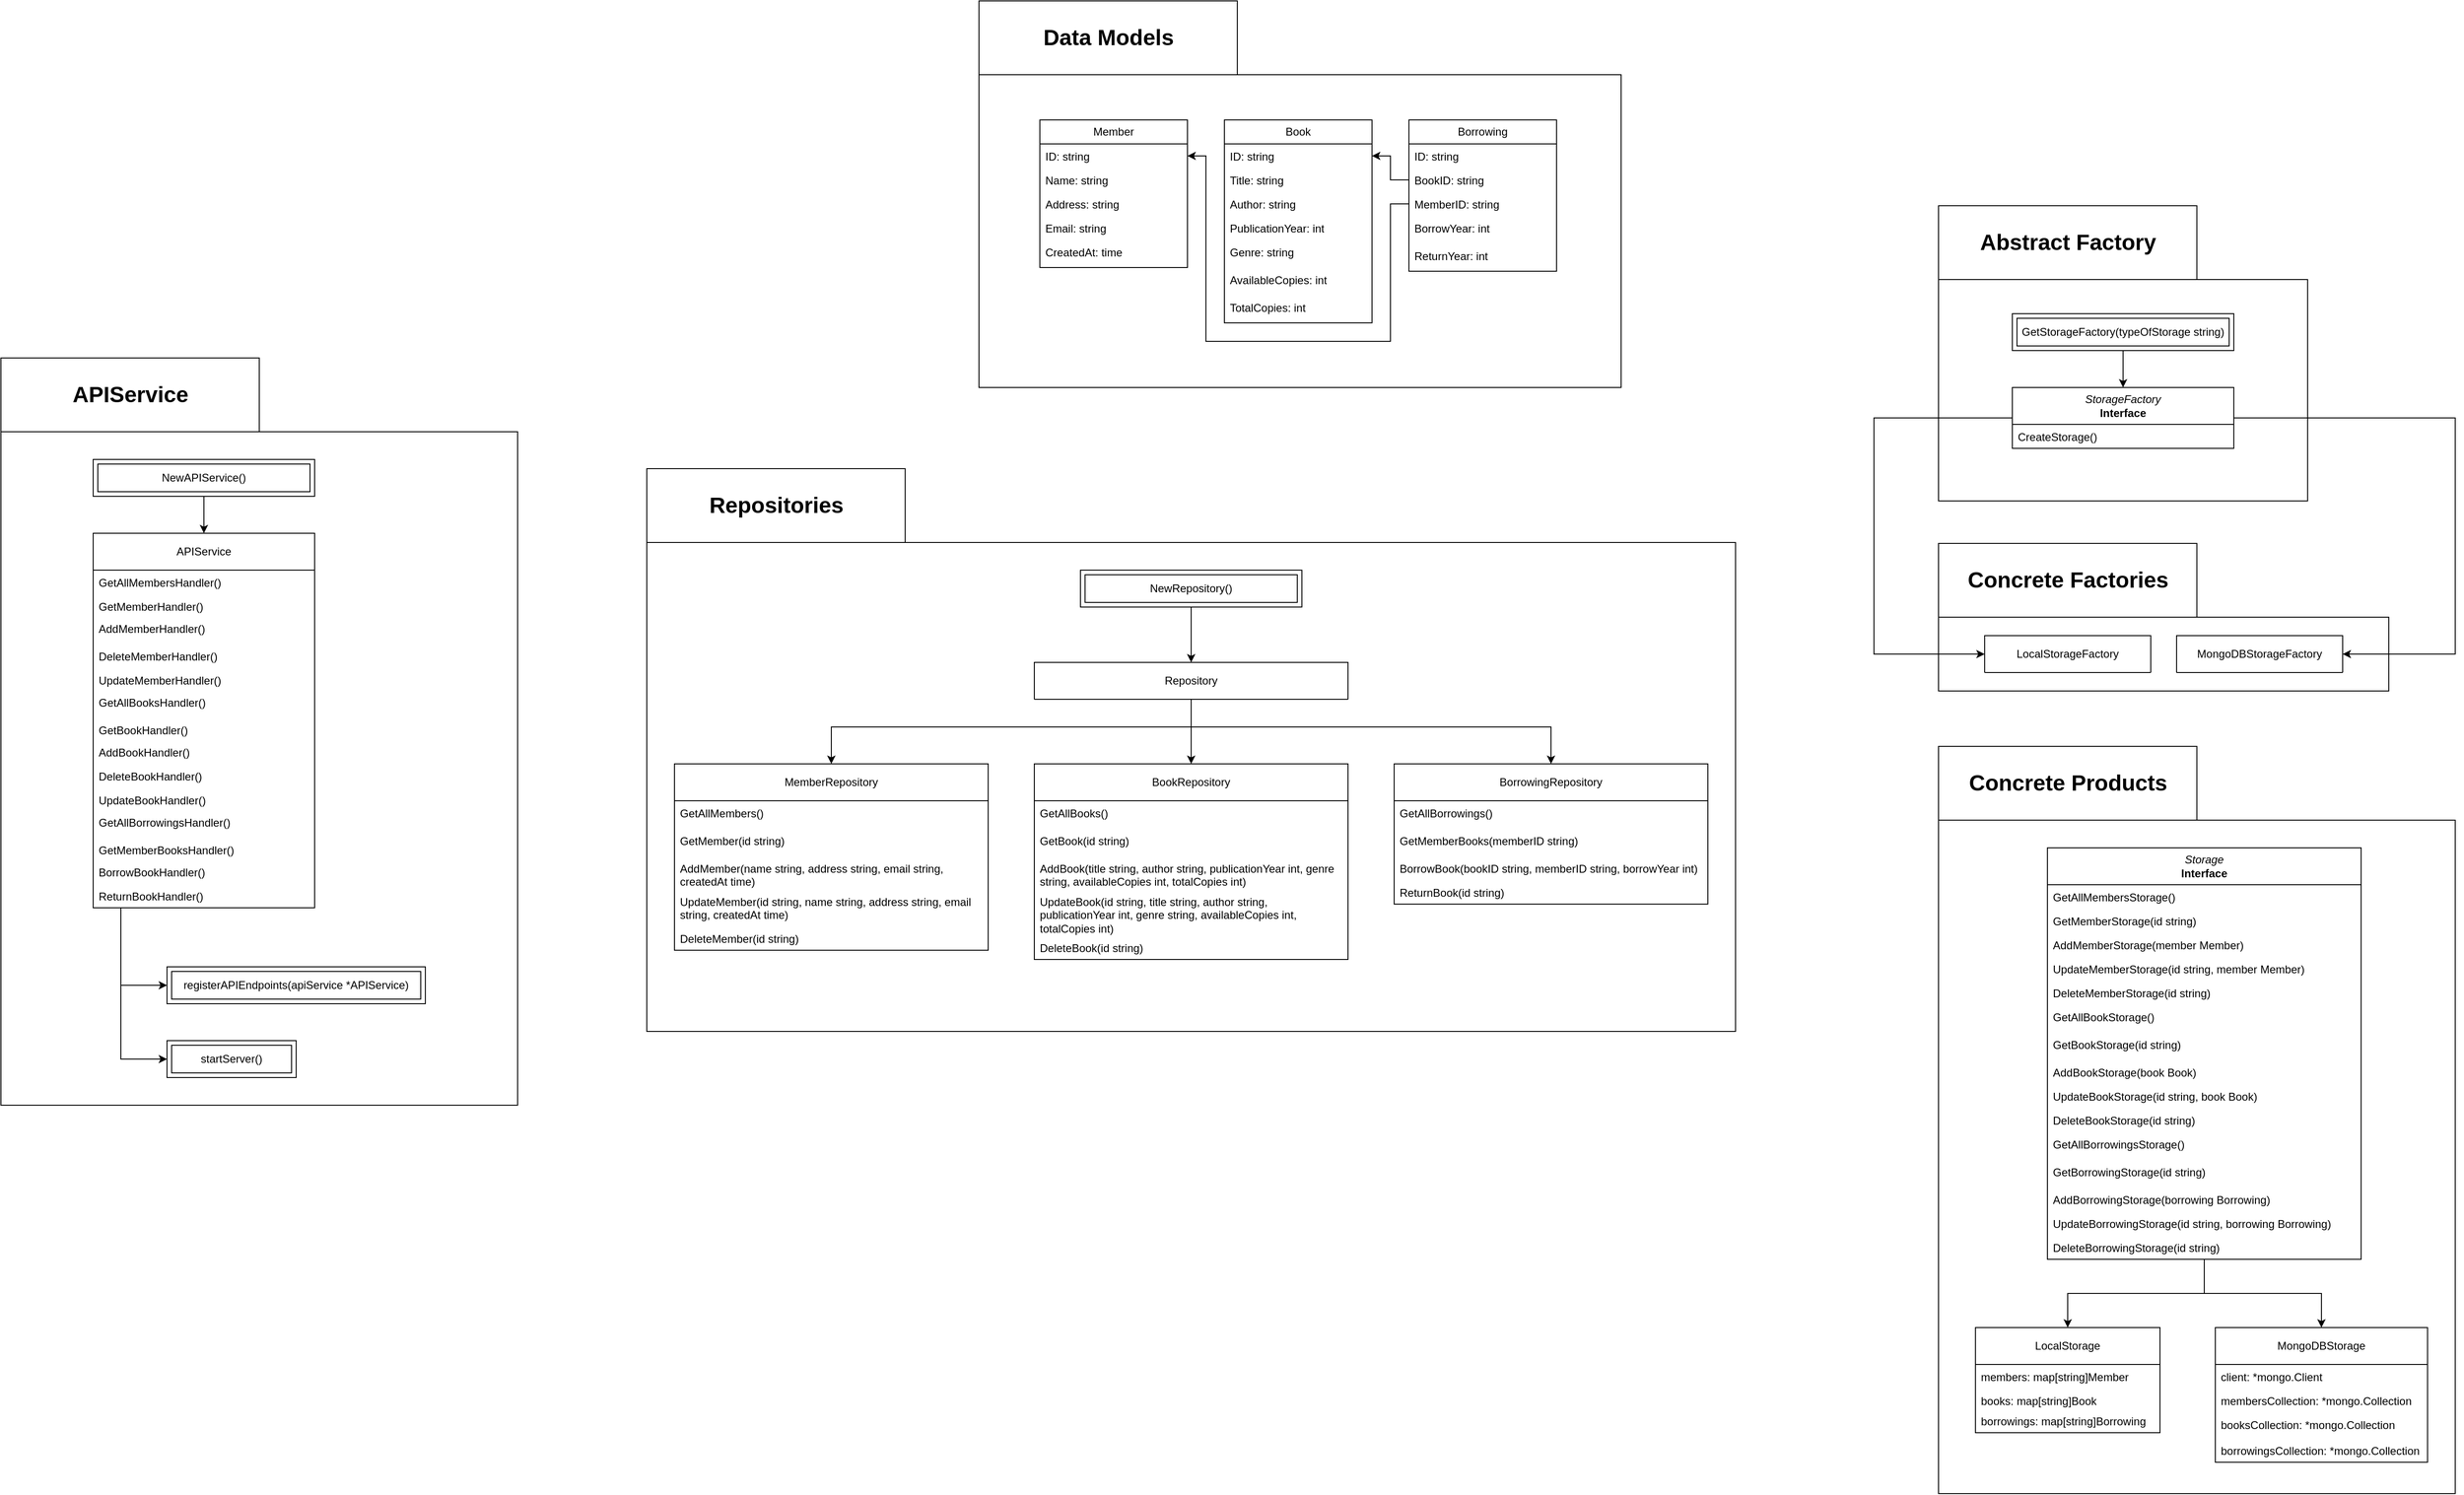 <mxfile version="23.1.6" type="device">
  <diagram name="Страница — 1" id="48YnWFeYZqwazZqg5_GT">
    <mxGraphModel dx="-310" dy="1436" grid="1" gridSize="10" guides="1" tooltips="1" connect="1" arrows="1" fold="1" page="1" pageScale="1" pageWidth="827" pageHeight="1169" math="0" shadow="0">
      <root>
        <mxCell id="0" />
        <mxCell id="1" parent="0" />
        <mxCell id="MS5KiUY7NN9f2SnLcspU-1" value="" style="shape=folder;fontStyle=1;spacingTop=10;tabWidth=280;tabHeight=80;tabPosition=left;html=1;whiteSpace=wrap;" vertex="1" parent="1">
          <mxGeometry x="4930" y="515" width="400" height="320" as="geometry" />
        </mxCell>
        <mxCell id="MS5KiUY7NN9f2SnLcspU-2" value="Abstract Factory" style="text;strokeColor=none;fillColor=none;html=1;fontSize=24;fontStyle=1;verticalAlign=middle;align=center;" vertex="1" parent="1">
          <mxGeometry x="5020" y="535" width="100" height="40" as="geometry" />
        </mxCell>
        <mxCell id="MS5KiUY7NN9f2SnLcspU-3" value="&lt;i style=&quot;border-color: var(--border-color);&quot;&gt;StorageFactory&lt;/i&gt;&lt;br style=&quot;border-color: var(--border-color);&quot;&gt;&lt;b style=&quot;border-color: var(--border-color);&quot;&gt;Interface&lt;/b&gt;" style="swimlane;fontStyle=0;childLayout=stackLayout;horizontal=1;startSize=40;fillColor=none;horizontalStack=0;resizeParent=1;resizeParentMax=0;resizeLast=0;collapsible=1;marginBottom=0;whiteSpace=wrap;html=1;" vertex="1" parent="1">
          <mxGeometry x="5010" y="712" width="240" height="66" as="geometry" />
        </mxCell>
        <mxCell id="MS5KiUY7NN9f2SnLcspU-4" value="CreateStorage()" style="text;strokeColor=none;fillColor=none;align=left;verticalAlign=top;spacingLeft=4;spacingRight=4;overflow=hidden;rotatable=0;points=[[0,0.5],[1,0.5]];portConstraint=eastwest;whiteSpace=wrap;html=1;" vertex="1" parent="MS5KiUY7NN9f2SnLcspU-3">
          <mxGeometry y="40" width="240" height="26" as="geometry" />
        </mxCell>
        <mxCell id="MS5KiUY7NN9f2SnLcspU-5" style="edgeStyle=orthogonalEdgeStyle;rounded=0;orthogonalLoop=1;jettySize=auto;html=1;" edge="1" parent="1" source="MS5KiUY7NN9f2SnLcspU-6" target="MS5KiUY7NN9f2SnLcspU-3">
          <mxGeometry relative="1" as="geometry" />
        </mxCell>
        <mxCell id="MS5KiUY7NN9f2SnLcspU-6" value="GetStorageFactory(typeOfStorage string)" style="shape=ext;margin=3;double=1;whiteSpace=wrap;html=1;align=center;" vertex="1" parent="1">
          <mxGeometry x="5010" y="632" width="240" height="40" as="geometry" />
        </mxCell>
        <mxCell id="MS5KiUY7NN9f2SnLcspU-7" style="edgeStyle=orthogonalEdgeStyle;rounded=0;orthogonalLoop=1;jettySize=auto;html=1;exitX=0;exitY=0;exitDx=488;exitDy=120;exitPerimeter=0;entryX=1;entryY=0.5;entryDx=0;entryDy=0;" edge="1" parent="1" source="MS5KiUY7NN9f2SnLcspU-9" target="MS5KiUY7NN9f2SnLcspU-12">
          <mxGeometry relative="1" as="geometry" />
        </mxCell>
        <mxCell id="MS5KiUY7NN9f2SnLcspU-8" style="edgeStyle=orthogonalEdgeStyle;rounded=0;orthogonalLoop=1;jettySize=auto;html=1;exitX=0;exitY=0;exitDx=488;exitDy=120;exitPerimeter=0;entryX=1;entryY=0.5;entryDx=0;entryDy=0;" edge="1" parent="1" source="MS5KiUY7NN9f2SnLcspU-9" target="MS5KiUY7NN9f2SnLcspU-12">
          <mxGeometry relative="1" as="geometry" />
        </mxCell>
        <mxCell id="MS5KiUY7NN9f2SnLcspU-9" value="" style="shape=folder;fontStyle=1;spacingTop=10;tabWidth=280;tabHeight=80;tabPosition=left;html=1;whiteSpace=wrap;" vertex="1" parent="1">
          <mxGeometry x="4930" y="881" width="488" height="160" as="geometry" />
        </mxCell>
        <mxCell id="MS5KiUY7NN9f2SnLcspU-10" value="Concrete Factories" style="text;strokeColor=none;fillColor=none;html=1;fontSize=24;fontStyle=1;verticalAlign=middle;align=center;" vertex="1" parent="1">
          <mxGeometry x="5020" y="901" width="100" height="40" as="geometry" />
        </mxCell>
        <mxCell id="MS5KiUY7NN9f2SnLcspU-11" value="LocalStorageFactory" style="swimlane;fontStyle=0;childLayout=stackLayout;horizontal=1;startSize=40;fillColor=none;horizontalStack=0;resizeParent=1;resizeParentMax=0;resizeLast=0;collapsible=1;marginBottom=0;whiteSpace=wrap;html=1;" vertex="1" parent="1">
          <mxGeometry x="4980" y="981" width="180" height="40" as="geometry" />
        </mxCell>
        <mxCell id="MS5KiUY7NN9f2SnLcspU-12" value="MongoDBStorageFactory" style="swimlane;fontStyle=0;childLayout=stackLayout;horizontal=1;startSize=40;fillColor=none;horizontalStack=0;resizeParent=1;resizeParentMax=0;resizeLast=0;collapsible=1;marginBottom=0;whiteSpace=wrap;html=1;" vertex="1" parent="1">
          <mxGeometry x="5188" y="981" width="180" height="40" as="geometry" />
        </mxCell>
        <mxCell id="MS5KiUY7NN9f2SnLcspU-13" value="" style="shape=folder;fontStyle=1;spacingTop=10;tabWidth=280;tabHeight=80;tabPosition=left;html=1;whiteSpace=wrap;" vertex="1" parent="1">
          <mxGeometry x="4930" y="1101" width="560" height="810" as="geometry" />
        </mxCell>
        <mxCell id="MS5KiUY7NN9f2SnLcspU-14" value="Concrete Products" style="text;strokeColor=none;fillColor=none;html=1;fontSize=24;fontStyle=1;verticalAlign=middle;align=center;" vertex="1" parent="1">
          <mxGeometry x="5020" y="1121" width="100" height="40" as="geometry" />
        </mxCell>
        <mxCell id="MS5KiUY7NN9f2SnLcspU-15" style="edgeStyle=orthogonalEdgeStyle;rounded=0;orthogonalLoop=1;jettySize=auto;html=1;entryX=0.5;entryY=0;entryDx=0;entryDy=0;" edge="1" parent="1" source="MS5KiUY7NN9f2SnLcspU-17" target="MS5KiUY7NN9f2SnLcspU-37">
          <mxGeometry relative="1" as="geometry" />
        </mxCell>
        <mxCell id="MS5KiUY7NN9f2SnLcspU-16" style="edgeStyle=orthogonalEdgeStyle;rounded=0;orthogonalLoop=1;jettySize=auto;html=1;entryX=0.5;entryY=0;entryDx=0;entryDy=0;" edge="1" parent="1" source="MS5KiUY7NN9f2SnLcspU-17" target="MS5KiUY7NN9f2SnLcspU-33">
          <mxGeometry relative="1" as="geometry" />
        </mxCell>
        <mxCell id="MS5KiUY7NN9f2SnLcspU-17" value="&lt;i style=&quot;border-color: var(--border-color);&quot;&gt;Storage&lt;/i&gt;&lt;br style=&quot;border-color: var(--border-color);&quot;&gt;&lt;b style=&quot;border-color: var(--border-color);&quot;&gt;Interface&lt;/b&gt;" style="swimlane;fontStyle=0;childLayout=stackLayout;horizontal=1;startSize=40;fillColor=none;horizontalStack=0;resizeParent=1;resizeParentMax=0;resizeLast=0;collapsible=1;marginBottom=0;whiteSpace=wrap;html=1;" vertex="1" parent="1">
          <mxGeometry x="5048" y="1211" width="340" height="446" as="geometry" />
        </mxCell>
        <mxCell id="MS5KiUY7NN9f2SnLcspU-18" value="GetAllMembersStorage()" style="text;strokeColor=none;fillColor=none;align=left;verticalAlign=top;spacingLeft=4;spacingRight=4;overflow=hidden;rotatable=0;points=[[0,0.5],[1,0.5]];portConstraint=eastwest;whiteSpace=wrap;html=1;" vertex="1" parent="MS5KiUY7NN9f2SnLcspU-17">
          <mxGeometry y="40" width="340" height="26" as="geometry" />
        </mxCell>
        <mxCell id="MS5KiUY7NN9f2SnLcspU-19" value="GetMemberStorage(id string)" style="text;strokeColor=none;fillColor=none;align=left;verticalAlign=top;spacingLeft=4;spacingRight=4;overflow=hidden;rotatable=0;points=[[0,0.5],[1,0.5]];portConstraint=eastwest;whiteSpace=wrap;html=1;" vertex="1" parent="MS5KiUY7NN9f2SnLcspU-17">
          <mxGeometry y="66" width="340" height="26" as="geometry" />
        </mxCell>
        <mxCell id="MS5KiUY7NN9f2SnLcspU-20" value="AddMemberStorage(member Member)" style="text;strokeColor=none;fillColor=none;align=left;verticalAlign=top;spacingLeft=4;spacingRight=4;overflow=hidden;rotatable=0;points=[[0,0.5],[1,0.5]];portConstraint=eastwest;whiteSpace=wrap;html=1;" vertex="1" parent="MS5KiUY7NN9f2SnLcspU-17">
          <mxGeometry y="92" width="340" height="26" as="geometry" />
        </mxCell>
        <mxCell id="MS5KiUY7NN9f2SnLcspU-21" value="UpdateMemberStorage(id string, member Member)" style="text;strokeColor=none;fillColor=none;align=left;verticalAlign=top;spacingLeft=4;spacingRight=4;overflow=hidden;rotatable=0;points=[[0,0.5],[1,0.5]];portConstraint=eastwest;whiteSpace=wrap;html=1;" vertex="1" parent="MS5KiUY7NN9f2SnLcspU-17">
          <mxGeometry y="118" width="340" height="26" as="geometry" />
        </mxCell>
        <mxCell id="MS5KiUY7NN9f2SnLcspU-22" value="DeleteMemberStorage(id string)" style="text;strokeColor=none;fillColor=none;align=left;verticalAlign=top;spacingLeft=4;spacingRight=4;overflow=hidden;rotatable=0;points=[[0,0.5],[1,0.5]];portConstraint=eastwest;whiteSpace=wrap;html=1;" vertex="1" parent="MS5KiUY7NN9f2SnLcspU-17">
          <mxGeometry y="144" width="340" height="26" as="geometry" />
        </mxCell>
        <mxCell id="MS5KiUY7NN9f2SnLcspU-23" value="GetAllBookStorage()" style="text;strokeColor=none;fillColor=none;align=left;verticalAlign=top;spacingLeft=4;spacingRight=4;overflow=hidden;rotatable=0;points=[[0,0.5],[1,0.5]];portConstraint=eastwest;whiteSpace=wrap;html=1;" vertex="1" parent="MS5KiUY7NN9f2SnLcspU-17">
          <mxGeometry y="170" width="340" height="30" as="geometry" />
        </mxCell>
        <mxCell id="MS5KiUY7NN9f2SnLcspU-24" value="GetBookStorage(id string)" style="text;strokeColor=none;fillColor=none;align=left;verticalAlign=top;spacingLeft=4;spacingRight=4;overflow=hidden;rotatable=0;points=[[0,0.5],[1,0.5]];portConstraint=eastwest;whiteSpace=wrap;html=1;" vertex="1" parent="MS5KiUY7NN9f2SnLcspU-17">
          <mxGeometry y="200" width="340" height="30" as="geometry" />
        </mxCell>
        <mxCell id="MS5KiUY7NN9f2SnLcspU-25" value="AddBookStorage(book Book)" style="text;strokeColor=none;fillColor=none;align=left;verticalAlign=top;spacingLeft=4;spacingRight=4;overflow=hidden;rotatable=0;points=[[0,0.5],[1,0.5]];portConstraint=eastwest;whiteSpace=wrap;html=1;" vertex="1" parent="MS5KiUY7NN9f2SnLcspU-17">
          <mxGeometry y="230" width="340" height="26" as="geometry" />
        </mxCell>
        <mxCell id="MS5KiUY7NN9f2SnLcspU-26" value="UpdateBookStorage(id string, book Book)" style="text;strokeColor=none;fillColor=none;align=left;verticalAlign=top;spacingLeft=4;spacingRight=4;overflow=hidden;rotatable=0;points=[[0,0.5],[1,0.5]];portConstraint=eastwest;whiteSpace=wrap;html=1;" vertex="1" parent="MS5KiUY7NN9f2SnLcspU-17">
          <mxGeometry y="256" width="340" height="26" as="geometry" />
        </mxCell>
        <mxCell id="MS5KiUY7NN9f2SnLcspU-27" value="DeleteBookStorage(id string)" style="text;strokeColor=none;fillColor=none;align=left;verticalAlign=top;spacingLeft=4;spacingRight=4;overflow=hidden;rotatable=0;points=[[0,0.5],[1,0.5]];portConstraint=eastwest;whiteSpace=wrap;html=1;" vertex="1" parent="MS5KiUY7NN9f2SnLcspU-17">
          <mxGeometry y="282" width="340" height="26" as="geometry" />
        </mxCell>
        <mxCell id="MS5KiUY7NN9f2SnLcspU-28" value="GetAllBorrowingsStorage()" style="text;strokeColor=none;fillColor=none;align=left;verticalAlign=top;spacingLeft=4;spacingRight=4;overflow=hidden;rotatable=0;points=[[0,0.5],[1,0.5]];portConstraint=eastwest;whiteSpace=wrap;html=1;" vertex="1" parent="MS5KiUY7NN9f2SnLcspU-17">
          <mxGeometry y="308" width="340" height="30" as="geometry" />
        </mxCell>
        <mxCell id="MS5KiUY7NN9f2SnLcspU-29" value="GetBorrowingStorage(id string)" style="text;strokeColor=none;fillColor=none;align=left;verticalAlign=top;spacingLeft=4;spacingRight=4;overflow=hidden;rotatable=0;points=[[0,0.5],[1,0.5]];portConstraint=eastwest;whiteSpace=wrap;html=1;" vertex="1" parent="MS5KiUY7NN9f2SnLcspU-17">
          <mxGeometry y="338" width="340" height="30" as="geometry" />
        </mxCell>
        <mxCell id="MS5KiUY7NN9f2SnLcspU-30" value="AddBorrowingStorage(borrowing Borrowing)" style="text;strokeColor=none;fillColor=none;align=left;verticalAlign=top;spacingLeft=4;spacingRight=4;overflow=hidden;rotatable=0;points=[[0,0.5],[1,0.5]];portConstraint=eastwest;whiteSpace=wrap;html=1;" vertex="1" parent="MS5KiUY7NN9f2SnLcspU-17">
          <mxGeometry y="368" width="340" height="26" as="geometry" />
        </mxCell>
        <mxCell id="MS5KiUY7NN9f2SnLcspU-31" value="UpdateBorrowingStorage(id string, borrowing Borrowing)" style="text;strokeColor=none;fillColor=none;align=left;verticalAlign=top;spacingLeft=4;spacingRight=4;overflow=hidden;rotatable=0;points=[[0,0.5],[1,0.5]];portConstraint=eastwest;whiteSpace=wrap;html=1;" vertex="1" parent="MS5KiUY7NN9f2SnLcspU-17">
          <mxGeometry y="394" width="340" height="26" as="geometry" />
        </mxCell>
        <mxCell id="MS5KiUY7NN9f2SnLcspU-32" value="DeleteBorrowingStorage(id string)" style="text;strokeColor=none;fillColor=none;align=left;verticalAlign=top;spacingLeft=4;spacingRight=4;overflow=hidden;rotatable=0;points=[[0,0.5],[1,0.5]];portConstraint=eastwest;whiteSpace=wrap;html=1;" vertex="1" parent="MS5KiUY7NN9f2SnLcspU-17">
          <mxGeometry y="420" width="340" height="26" as="geometry" />
        </mxCell>
        <mxCell id="MS5KiUY7NN9f2SnLcspU-33" value="LocalStorage" style="swimlane;fontStyle=0;childLayout=stackLayout;horizontal=1;startSize=40;fillColor=none;horizontalStack=0;resizeParent=1;resizeParentMax=0;resizeLast=0;collapsible=1;marginBottom=0;whiteSpace=wrap;html=1;" vertex="1" parent="1">
          <mxGeometry x="4970" y="1731" width="200" height="114" as="geometry" />
        </mxCell>
        <mxCell id="MS5KiUY7NN9f2SnLcspU-34" value="members: map[string]Member" style="text;strokeColor=none;fillColor=none;align=left;verticalAlign=top;spacingLeft=4;spacingRight=4;overflow=hidden;rotatable=0;points=[[0,0.5],[1,0.5]];portConstraint=eastwest;whiteSpace=wrap;html=1;" vertex="1" parent="MS5KiUY7NN9f2SnLcspU-33">
          <mxGeometry y="40" width="200" height="26" as="geometry" />
        </mxCell>
        <mxCell id="MS5KiUY7NN9f2SnLcspU-35" value="books: map[string]Book" style="text;strokeColor=none;fillColor=none;align=left;verticalAlign=top;spacingLeft=4;spacingRight=4;overflow=hidden;rotatable=0;points=[[0,0.5],[1,0.5]];portConstraint=eastwest;whiteSpace=wrap;html=1;" vertex="1" parent="MS5KiUY7NN9f2SnLcspU-33">
          <mxGeometry y="66" width="200" height="22" as="geometry" />
        </mxCell>
        <mxCell id="MS5KiUY7NN9f2SnLcspU-36" value="borrowings: map[string]Borrowing" style="text;strokeColor=none;fillColor=none;align=left;verticalAlign=top;spacingLeft=4;spacingRight=4;overflow=hidden;rotatable=0;points=[[0,0.5],[1,0.5]];portConstraint=eastwest;whiteSpace=wrap;html=1;" vertex="1" parent="MS5KiUY7NN9f2SnLcspU-33">
          <mxGeometry y="88" width="200" height="26" as="geometry" />
        </mxCell>
        <mxCell id="MS5KiUY7NN9f2SnLcspU-37" value="MongoDBStorage" style="swimlane;fontStyle=0;childLayout=stackLayout;horizontal=1;startSize=40;fillColor=none;horizontalStack=0;resizeParent=1;resizeParentMax=0;resizeLast=0;collapsible=1;marginBottom=0;whiteSpace=wrap;html=1;" vertex="1" parent="1">
          <mxGeometry x="5230" y="1731" width="230" height="146" as="geometry" />
        </mxCell>
        <mxCell id="MS5KiUY7NN9f2SnLcspU-38" value="client: *mongo.Client" style="text;strokeColor=none;fillColor=none;align=left;verticalAlign=top;spacingLeft=4;spacingRight=4;overflow=hidden;rotatable=0;points=[[0,0.5],[1,0.5]];portConstraint=eastwest;whiteSpace=wrap;html=1;" vertex="1" parent="MS5KiUY7NN9f2SnLcspU-37">
          <mxGeometry y="40" width="230" height="26" as="geometry" />
        </mxCell>
        <mxCell id="MS5KiUY7NN9f2SnLcspU-39" value="membersCollection: *mongo.Collection" style="text;strokeColor=none;fillColor=none;align=left;verticalAlign=top;spacingLeft=4;spacingRight=4;overflow=hidden;rotatable=0;points=[[0,0.5],[1,0.5]];portConstraint=eastwest;whiteSpace=wrap;html=1;" vertex="1" parent="MS5KiUY7NN9f2SnLcspU-37">
          <mxGeometry y="66" width="230" height="26" as="geometry" />
        </mxCell>
        <mxCell id="MS5KiUY7NN9f2SnLcspU-40" value="booksCollection: *mongo.Collection" style="text;strokeColor=none;fillColor=none;align=left;verticalAlign=top;spacingLeft=4;spacingRight=4;overflow=hidden;rotatable=0;points=[[0,0.5],[1,0.5]];portConstraint=eastwest;whiteSpace=wrap;html=1;" vertex="1" parent="MS5KiUY7NN9f2SnLcspU-37">
          <mxGeometry y="92" width="230" height="28" as="geometry" />
        </mxCell>
        <mxCell id="MS5KiUY7NN9f2SnLcspU-41" value="borrowingsCollection: *mongo.Collection" style="text;strokeColor=none;fillColor=none;align=left;verticalAlign=top;spacingLeft=4;spacingRight=4;overflow=hidden;rotatable=0;points=[[0,0.5],[1,0.5]];portConstraint=eastwest;whiteSpace=wrap;html=1;" vertex="1" parent="MS5KiUY7NN9f2SnLcspU-37">
          <mxGeometry y="120" width="230" height="26" as="geometry" />
        </mxCell>
        <mxCell id="MS5KiUY7NN9f2SnLcspU-42" style="edgeStyle=orthogonalEdgeStyle;rounded=0;orthogonalLoop=1;jettySize=auto;html=1;exitX=1;exitY=0.5;exitDx=0;exitDy=0;entryX=1;entryY=0.5;entryDx=0;entryDy=0;" edge="1" parent="1" source="MS5KiUY7NN9f2SnLcspU-3" target="MS5KiUY7NN9f2SnLcspU-12">
          <mxGeometry relative="1" as="geometry">
            <Array as="points">
              <mxPoint x="5490" y="745" />
              <mxPoint x="5490" y="1001" />
            </Array>
          </mxGeometry>
        </mxCell>
        <mxCell id="MS5KiUY7NN9f2SnLcspU-43" style="edgeStyle=orthogonalEdgeStyle;rounded=0;orthogonalLoop=1;jettySize=auto;html=1;entryX=0;entryY=0.5;entryDx=0;entryDy=0;" edge="1" parent="1" source="MS5KiUY7NN9f2SnLcspU-3" target="MS5KiUY7NN9f2SnLcspU-11">
          <mxGeometry relative="1" as="geometry">
            <Array as="points">
              <mxPoint x="4860" y="745" />
              <mxPoint x="4860" y="1001" />
            </Array>
          </mxGeometry>
        </mxCell>
        <mxCell id="MS5KiUY7NN9f2SnLcspU-44" value="" style="shape=folder;fontStyle=1;spacingTop=10;tabWidth=280;tabHeight=80;tabPosition=left;html=1;whiteSpace=wrap;" vertex="1" parent="1">
          <mxGeometry x="3530" y="800" width="1180" height="610" as="geometry" />
        </mxCell>
        <mxCell id="MS5KiUY7NN9f2SnLcspU-45" value="Repositories" style="text;strokeColor=none;fillColor=none;html=1;fontSize=24;fontStyle=1;verticalAlign=middle;align=center;" vertex="1" parent="1">
          <mxGeometry x="3620" y="820" width="100" height="40" as="geometry" />
        </mxCell>
        <mxCell id="MS5KiUY7NN9f2SnLcspU-46" style="edgeStyle=orthogonalEdgeStyle;rounded=0;orthogonalLoop=1;jettySize=auto;html=1;" edge="1" parent="1" source="MS5KiUY7NN9f2SnLcspU-49" target="MS5KiUY7NN9f2SnLcspU-52">
          <mxGeometry relative="1" as="geometry">
            <Array as="points">
              <mxPoint x="4120" y="1080" />
              <mxPoint x="3730" y="1080" />
            </Array>
          </mxGeometry>
        </mxCell>
        <mxCell id="MS5KiUY7NN9f2SnLcspU-47" style="edgeStyle=orthogonalEdgeStyle;rounded=0;orthogonalLoop=1;jettySize=auto;html=1;" edge="1" parent="1" source="MS5KiUY7NN9f2SnLcspU-49" target="MS5KiUY7NN9f2SnLcspU-60">
          <mxGeometry relative="1" as="geometry" />
        </mxCell>
        <mxCell id="MS5KiUY7NN9f2SnLcspU-48" style="edgeStyle=orthogonalEdgeStyle;rounded=0;orthogonalLoop=1;jettySize=auto;html=1;entryX=0.5;entryY=0;entryDx=0;entryDy=0;" edge="1" parent="1" source="MS5KiUY7NN9f2SnLcspU-49" target="MS5KiUY7NN9f2SnLcspU-68">
          <mxGeometry relative="1" as="geometry">
            <Array as="points">
              <mxPoint x="4120" y="1080" />
              <mxPoint x="4510" y="1080" />
            </Array>
          </mxGeometry>
        </mxCell>
        <mxCell id="MS5KiUY7NN9f2SnLcspU-49" value="Repository" style="swimlane;fontStyle=0;childLayout=stackLayout;horizontal=1;startSize=40;fillColor=none;horizontalStack=0;resizeParent=1;resizeParentMax=0;resizeLast=0;collapsible=1;marginBottom=0;whiteSpace=wrap;html=1;" vertex="1" parent="1">
          <mxGeometry x="3950" y="1010" width="340" height="40" as="geometry" />
        </mxCell>
        <mxCell id="MS5KiUY7NN9f2SnLcspU-50" style="edgeStyle=orthogonalEdgeStyle;rounded=0;orthogonalLoop=1;jettySize=auto;html=1;entryX=0.5;entryY=0;entryDx=0;entryDy=0;" edge="1" parent="1" source="MS5KiUY7NN9f2SnLcspU-51" target="MS5KiUY7NN9f2SnLcspU-49">
          <mxGeometry relative="1" as="geometry" />
        </mxCell>
        <mxCell id="MS5KiUY7NN9f2SnLcspU-51" value="NewRepository()" style="shape=ext;margin=3;double=1;whiteSpace=wrap;html=1;align=center;" vertex="1" parent="1">
          <mxGeometry x="4000" y="910" width="240" height="40" as="geometry" />
        </mxCell>
        <mxCell id="MS5KiUY7NN9f2SnLcspU-52" value="MemberRepository" style="swimlane;fontStyle=0;childLayout=stackLayout;horizontal=1;startSize=40;fillColor=none;horizontalStack=0;resizeParent=1;resizeParentMax=0;resizeLast=0;collapsible=1;marginBottom=0;whiteSpace=wrap;html=1;" vertex="1" parent="1">
          <mxGeometry x="3560" y="1120" width="340" height="202" as="geometry" />
        </mxCell>
        <mxCell id="MS5KiUY7NN9f2SnLcspU-55" value="GetAllMembers()" style="text;strokeColor=none;fillColor=none;align=left;verticalAlign=top;spacingLeft=4;spacingRight=4;overflow=hidden;rotatable=0;points=[[0,0.5],[1,0.5]];portConstraint=eastwest;whiteSpace=wrap;html=1;" vertex="1" parent="MS5KiUY7NN9f2SnLcspU-52">
          <mxGeometry y="40" width="340" height="30" as="geometry" />
        </mxCell>
        <mxCell id="MS5KiUY7NN9f2SnLcspU-56" value="GetMember(id string)" style="text;strokeColor=none;fillColor=none;align=left;verticalAlign=top;spacingLeft=4;spacingRight=4;overflow=hidden;rotatable=0;points=[[0,0.5],[1,0.5]];portConstraint=eastwest;whiteSpace=wrap;html=1;" vertex="1" parent="MS5KiUY7NN9f2SnLcspU-52">
          <mxGeometry y="70" width="340" height="30" as="geometry" />
        </mxCell>
        <mxCell id="MS5KiUY7NN9f2SnLcspU-57" value="AddMember(name string, address string, email string, createdAt time)" style="text;strokeColor=none;fillColor=none;align=left;verticalAlign=top;spacingLeft=4;spacingRight=4;overflow=hidden;rotatable=0;points=[[0,0.5],[1,0.5]];portConstraint=eastwest;whiteSpace=wrap;html=1;" vertex="1" parent="MS5KiUY7NN9f2SnLcspU-52">
          <mxGeometry y="100" width="340" height="36" as="geometry" />
        </mxCell>
        <mxCell id="MS5KiUY7NN9f2SnLcspU-58" value="UpdateMember(id string, name string, address string, email string, createdAt time)" style="text;strokeColor=none;fillColor=none;align=left;verticalAlign=top;spacingLeft=4;spacingRight=4;overflow=hidden;rotatable=0;points=[[0,0.5],[1,0.5]];portConstraint=eastwest;whiteSpace=wrap;html=1;" vertex="1" parent="MS5KiUY7NN9f2SnLcspU-52">
          <mxGeometry y="136" width="340" height="40" as="geometry" />
        </mxCell>
        <mxCell id="MS5KiUY7NN9f2SnLcspU-59" value="DeleteMember(id string)" style="text;strokeColor=none;fillColor=none;align=left;verticalAlign=top;spacingLeft=4;spacingRight=4;overflow=hidden;rotatable=0;points=[[0,0.5],[1,0.5]];portConstraint=eastwest;whiteSpace=wrap;html=1;" vertex="1" parent="MS5KiUY7NN9f2SnLcspU-52">
          <mxGeometry y="176" width="340" height="26" as="geometry" />
        </mxCell>
        <mxCell id="MS5KiUY7NN9f2SnLcspU-60" value="BookRepository" style="swimlane;fontStyle=0;childLayout=stackLayout;horizontal=1;startSize=40;fillColor=none;horizontalStack=0;resizeParent=1;resizeParentMax=0;resizeLast=0;collapsible=1;marginBottom=0;whiteSpace=wrap;html=1;" vertex="1" parent="1">
          <mxGeometry x="3950" y="1120" width="340" height="212" as="geometry" />
        </mxCell>
        <mxCell id="MS5KiUY7NN9f2SnLcspU-63" value="GetAllBooks()" style="text;strokeColor=none;fillColor=none;align=left;verticalAlign=top;spacingLeft=4;spacingRight=4;overflow=hidden;rotatable=0;points=[[0,0.5],[1,0.5]];portConstraint=eastwest;whiteSpace=wrap;html=1;" vertex="1" parent="MS5KiUY7NN9f2SnLcspU-60">
          <mxGeometry y="40" width="340" height="30" as="geometry" />
        </mxCell>
        <mxCell id="MS5KiUY7NN9f2SnLcspU-64" value="GetBook(id string)" style="text;strokeColor=none;fillColor=none;align=left;verticalAlign=top;spacingLeft=4;spacingRight=4;overflow=hidden;rotatable=0;points=[[0,0.5],[1,0.5]];portConstraint=eastwest;whiteSpace=wrap;html=1;" vertex="1" parent="MS5KiUY7NN9f2SnLcspU-60">
          <mxGeometry y="70" width="340" height="30" as="geometry" />
        </mxCell>
        <mxCell id="MS5KiUY7NN9f2SnLcspU-65" value="AddBook(title string, author string, publicationYear int, genre string, availableCopies int, totalCopies int)" style="text;strokeColor=none;fillColor=none;align=left;verticalAlign=top;spacingLeft=4;spacingRight=4;overflow=hidden;rotatable=0;points=[[0,0.5],[1,0.5]];portConstraint=eastwest;whiteSpace=wrap;html=1;" vertex="1" parent="MS5KiUY7NN9f2SnLcspU-60">
          <mxGeometry y="100" width="340" height="36" as="geometry" />
        </mxCell>
        <mxCell id="MS5KiUY7NN9f2SnLcspU-66" value="UpdateBook(id string, title string, author string, publicationYear int, genre string, availableCopies int, totalCopies int)" style="text;strokeColor=none;fillColor=none;align=left;verticalAlign=top;spacingLeft=4;spacingRight=4;overflow=hidden;rotatable=0;points=[[0,0.5],[1,0.5]];portConstraint=eastwest;whiteSpace=wrap;html=1;" vertex="1" parent="MS5KiUY7NN9f2SnLcspU-60">
          <mxGeometry y="136" width="340" height="50" as="geometry" />
        </mxCell>
        <mxCell id="MS5KiUY7NN9f2SnLcspU-67" value="DeleteBook(id string)" style="text;strokeColor=none;fillColor=none;align=left;verticalAlign=top;spacingLeft=4;spacingRight=4;overflow=hidden;rotatable=0;points=[[0,0.5],[1,0.5]];portConstraint=eastwest;whiteSpace=wrap;html=1;" vertex="1" parent="MS5KiUY7NN9f2SnLcspU-60">
          <mxGeometry y="186" width="340" height="26" as="geometry" />
        </mxCell>
        <mxCell id="MS5KiUY7NN9f2SnLcspU-68" value="BorrowingRepository" style="swimlane;fontStyle=0;childLayout=stackLayout;horizontal=1;startSize=40;fillColor=none;horizontalStack=0;resizeParent=1;resizeParentMax=0;resizeLast=0;collapsible=1;marginBottom=0;whiteSpace=wrap;html=1;" vertex="1" parent="1">
          <mxGeometry x="4340" y="1120" width="340" height="152" as="geometry" />
        </mxCell>
        <mxCell id="MS5KiUY7NN9f2SnLcspU-71" value="GetAllBorrowings()" style="text;strokeColor=none;fillColor=none;align=left;verticalAlign=top;spacingLeft=4;spacingRight=4;overflow=hidden;rotatable=0;points=[[0,0.5],[1,0.5]];portConstraint=eastwest;whiteSpace=wrap;html=1;" vertex="1" parent="MS5KiUY7NN9f2SnLcspU-68">
          <mxGeometry y="40" width="340" height="30" as="geometry" />
        </mxCell>
        <mxCell id="MS5KiUY7NN9f2SnLcspU-72" value="GetMemberBooks(memberID string)" style="text;strokeColor=none;fillColor=none;align=left;verticalAlign=top;spacingLeft=4;spacingRight=4;overflow=hidden;rotatable=0;points=[[0,0.5],[1,0.5]];portConstraint=eastwest;whiteSpace=wrap;html=1;" vertex="1" parent="MS5KiUY7NN9f2SnLcspU-68">
          <mxGeometry y="70" width="340" height="30" as="geometry" />
        </mxCell>
        <mxCell id="MS5KiUY7NN9f2SnLcspU-73" value="BorrowBook(bookID string, memberID string, borrowYear int)" style="text;strokeColor=none;fillColor=none;align=left;verticalAlign=top;spacingLeft=4;spacingRight=4;overflow=hidden;rotatable=0;points=[[0,0.5],[1,0.5]];portConstraint=eastwest;whiteSpace=wrap;html=1;" vertex="1" parent="MS5KiUY7NN9f2SnLcspU-68">
          <mxGeometry y="100" width="340" height="26" as="geometry" />
        </mxCell>
        <mxCell id="MS5KiUY7NN9f2SnLcspU-74" value="ReturnBook(id string)" style="text;strokeColor=none;fillColor=none;align=left;verticalAlign=top;spacingLeft=4;spacingRight=4;overflow=hidden;rotatable=0;points=[[0,0.5],[1,0.5]];portConstraint=eastwest;whiteSpace=wrap;html=1;" vertex="1" parent="MS5KiUY7NN9f2SnLcspU-68">
          <mxGeometry y="126" width="340" height="26" as="geometry" />
        </mxCell>
        <mxCell id="MS5KiUY7NN9f2SnLcspU-75" value="" style="shape=folder;fontStyle=1;spacingTop=10;tabWidth=280;tabHeight=80;tabPosition=left;html=1;whiteSpace=wrap;" vertex="1" parent="1">
          <mxGeometry x="2830" y="680" width="560" height="810" as="geometry" />
        </mxCell>
        <mxCell id="MS5KiUY7NN9f2SnLcspU-76" value="APIService" style="text;strokeColor=none;fillColor=none;html=1;fontSize=24;fontStyle=1;verticalAlign=middle;align=center;" vertex="1" parent="1">
          <mxGeometry x="2920" y="700" width="100" height="40" as="geometry" />
        </mxCell>
        <mxCell id="MS5KiUY7NN9f2SnLcspU-77" style="edgeStyle=orthogonalEdgeStyle;rounded=0;orthogonalLoop=1;jettySize=auto;html=1;entryX=0;entryY=0.5;entryDx=0;entryDy=0;" edge="1" parent="1" source="MS5KiUY7NN9f2SnLcspU-79" target="MS5KiUY7NN9f2SnLcspU-98">
          <mxGeometry relative="1" as="geometry">
            <Array as="points">
              <mxPoint x="2960" y="1360" />
            </Array>
          </mxGeometry>
        </mxCell>
        <mxCell id="MS5KiUY7NN9f2SnLcspU-78" style="edgeStyle=orthogonalEdgeStyle;rounded=0;orthogonalLoop=1;jettySize=auto;html=1;entryX=0;entryY=0.5;entryDx=0;entryDy=0;" edge="1" parent="1" source="MS5KiUY7NN9f2SnLcspU-79" target="MS5KiUY7NN9f2SnLcspU-99">
          <mxGeometry relative="1" as="geometry">
            <Array as="points">
              <mxPoint x="2960" y="1440" />
            </Array>
          </mxGeometry>
        </mxCell>
        <mxCell id="MS5KiUY7NN9f2SnLcspU-79" value="APIService" style="swimlane;fontStyle=0;childLayout=stackLayout;horizontal=1;startSize=40;fillColor=none;horizontalStack=0;resizeParent=1;resizeParentMax=0;resizeLast=0;collapsible=1;marginBottom=0;whiteSpace=wrap;html=1;" vertex="1" parent="1">
          <mxGeometry x="2930" y="870" width="240" height="406" as="geometry" />
        </mxCell>
        <mxCell id="MS5KiUY7NN9f2SnLcspU-82" value="GetAllMembersHandler()" style="text;strokeColor=none;fillColor=none;align=left;verticalAlign=top;spacingLeft=4;spacingRight=4;overflow=hidden;rotatable=0;points=[[0,0.5],[1,0.5]];portConstraint=eastwest;whiteSpace=wrap;html=1;" vertex="1" parent="MS5KiUY7NN9f2SnLcspU-79">
          <mxGeometry y="40" width="240" height="26" as="geometry" />
        </mxCell>
        <mxCell id="MS5KiUY7NN9f2SnLcspU-83" value="GetMemberHandler()" style="text;strokeColor=none;fillColor=none;align=left;verticalAlign=top;spacingLeft=4;spacingRight=4;overflow=hidden;rotatable=0;points=[[0,0.5],[1,0.5]];portConstraint=eastwest;whiteSpace=wrap;html=1;" vertex="1" parent="MS5KiUY7NN9f2SnLcspU-79">
          <mxGeometry y="66" width="240" height="24" as="geometry" />
        </mxCell>
        <mxCell id="MS5KiUY7NN9f2SnLcspU-84" value="AddMemberHandler()" style="text;strokeColor=none;fillColor=none;align=left;verticalAlign=top;spacingLeft=4;spacingRight=4;overflow=hidden;rotatable=0;points=[[0,0.5],[1,0.5]];portConstraint=eastwest;whiteSpace=wrap;html=1;" vertex="1" parent="MS5KiUY7NN9f2SnLcspU-79">
          <mxGeometry y="90" width="240" height="30" as="geometry" />
        </mxCell>
        <mxCell id="MS5KiUY7NN9f2SnLcspU-85" value="DeleteMemberHandler()" style="text;strokeColor=none;fillColor=none;align=left;verticalAlign=top;spacingLeft=4;spacingRight=4;overflow=hidden;rotatable=0;points=[[0,0.5],[1,0.5]];portConstraint=eastwest;whiteSpace=wrap;html=1;" vertex="1" parent="MS5KiUY7NN9f2SnLcspU-79">
          <mxGeometry y="120" width="240" height="26" as="geometry" />
        </mxCell>
        <mxCell id="MS5KiUY7NN9f2SnLcspU-86" value="UpdateMemberHandler()" style="text;strokeColor=none;fillColor=none;align=left;verticalAlign=top;spacingLeft=4;spacingRight=4;overflow=hidden;rotatable=0;points=[[0,0.5],[1,0.5]];portConstraint=eastwest;whiteSpace=wrap;html=1;" vertex="1" parent="MS5KiUY7NN9f2SnLcspU-79">
          <mxGeometry y="146" width="240" height="24" as="geometry" />
        </mxCell>
        <mxCell id="MS5KiUY7NN9f2SnLcspU-87" value="GetAllBooksHandler()" style="text;strokeColor=none;fillColor=none;align=left;verticalAlign=top;spacingLeft=4;spacingRight=4;overflow=hidden;rotatable=0;points=[[0,0.5],[1,0.5]];portConstraint=eastwest;whiteSpace=wrap;html=1;" vertex="1" parent="MS5KiUY7NN9f2SnLcspU-79">
          <mxGeometry y="170" width="240" height="30" as="geometry" />
        </mxCell>
        <mxCell id="MS5KiUY7NN9f2SnLcspU-88" value="GetBookHandler()" style="text;strokeColor=none;fillColor=none;align=left;verticalAlign=top;spacingLeft=4;spacingRight=4;overflow=hidden;rotatable=0;points=[[0,0.5],[1,0.5]];portConstraint=eastwest;whiteSpace=wrap;html=1;" vertex="1" parent="MS5KiUY7NN9f2SnLcspU-79">
          <mxGeometry y="200" width="240" height="24" as="geometry" />
        </mxCell>
        <mxCell id="MS5KiUY7NN9f2SnLcspU-89" value="AddBookHandler()" style="text;strokeColor=none;fillColor=none;align=left;verticalAlign=top;spacingLeft=4;spacingRight=4;overflow=hidden;rotatable=0;points=[[0,0.5],[1,0.5]];portConstraint=eastwest;whiteSpace=wrap;html=1;" vertex="1" parent="MS5KiUY7NN9f2SnLcspU-79">
          <mxGeometry y="224" width="240" height="26" as="geometry" />
        </mxCell>
        <mxCell id="MS5KiUY7NN9f2SnLcspU-90" value="DeleteBookHandler()" style="text;strokeColor=none;fillColor=none;align=left;verticalAlign=top;spacingLeft=4;spacingRight=4;overflow=hidden;rotatable=0;points=[[0,0.5],[1,0.5]];portConstraint=eastwest;whiteSpace=wrap;html=1;" vertex="1" parent="MS5KiUY7NN9f2SnLcspU-79">
          <mxGeometry y="250" width="240" height="26" as="geometry" />
        </mxCell>
        <mxCell id="MS5KiUY7NN9f2SnLcspU-91" value="UpdateBookHandler()" style="text;strokeColor=none;fillColor=none;align=left;verticalAlign=top;spacingLeft=4;spacingRight=4;overflow=hidden;rotatable=0;points=[[0,0.5],[1,0.5]];portConstraint=eastwest;whiteSpace=wrap;html=1;" vertex="1" parent="MS5KiUY7NN9f2SnLcspU-79">
          <mxGeometry y="276" width="240" height="24" as="geometry" />
        </mxCell>
        <mxCell id="MS5KiUY7NN9f2SnLcspU-92" value="GetAllBorrowingsHandler()" style="text;strokeColor=none;fillColor=none;align=left;verticalAlign=top;spacingLeft=4;spacingRight=4;overflow=hidden;rotatable=0;points=[[0,0.5],[1,0.5]];portConstraint=eastwest;whiteSpace=wrap;html=1;" vertex="1" parent="MS5KiUY7NN9f2SnLcspU-79">
          <mxGeometry y="300" width="240" height="30" as="geometry" />
        </mxCell>
        <mxCell id="MS5KiUY7NN9f2SnLcspU-93" value="GetMemberBooksHandler()" style="text;strokeColor=none;fillColor=none;align=left;verticalAlign=top;spacingLeft=4;spacingRight=4;overflow=hidden;rotatable=0;points=[[0,0.5],[1,0.5]];portConstraint=eastwest;whiteSpace=wrap;html=1;" vertex="1" parent="MS5KiUY7NN9f2SnLcspU-79">
          <mxGeometry y="330" width="240" height="24" as="geometry" />
        </mxCell>
        <mxCell id="MS5KiUY7NN9f2SnLcspU-94" value="BorrowBookHandler()" style="text;strokeColor=none;fillColor=none;align=left;verticalAlign=top;spacingLeft=4;spacingRight=4;overflow=hidden;rotatable=0;points=[[0,0.5],[1,0.5]];portConstraint=eastwest;whiteSpace=wrap;html=1;" vertex="1" parent="MS5KiUY7NN9f2SnLcspU-79">
          <mxGeometry y="354" width="240" height="26" as="geometry" />
        </mxCell>
        <mxCell id="MS5KiUY7NN9f2SnLcspU-95" value="ReturnBookHandler()" style="text;strokeColor=none;fillColor=none;align=left;verticalAlign=top;spacingLeft=4;spacingRight=4;overflow=hidden;rotatable=0;points=[[0,0.5],[1,0.5]];portConstraint=eastwest;whiteSpace=wrap;html=1;" vertex="1" parent="MS5KiUY7NN9f2SnLcspU-79">
          <mxGeometry y="380" width="240" height="26" as="geometry" />
        </mxCell>
        <mxCell id="MS5KiUY7NN9f2SnLcspU-96" style="edgeStyle=orthogonalEdgeStyle;rounded=0;orthogonalLoop=1;jettySize=auto;html=1;" edge="1" parent="1" source="MS5KiUY7NN9f2SnLcspU-97" target="MS5KiUY7NN9f2SnLcspU-79">
          <mxGeometry relative="1" as="geometry" />
        </mxCell>
        <mxCell id="MS5KiUY7NN9f2SnLcspU-97" value="NewAPIService()" style="shape=ext;margin=3;double=1;whiteSpace=wrap;html=1;align=center;" vertex="1" parent="1">
          <mxGeometry x="2930" y="790" width="240" height="40" as="geometry" />
        </mxCell>
        <mxCell id="MS5KiUY7NN9f2SnLcspU-98" value="registerAPIEndpoints(apiService *APIService)" style="shape=ext;margin=3;double=1;whiteSpace=wrap;html=1;align=center;" vertex="1" parent="1">
          <mxGeometry x="3010" y="1340" width="280" height="40" as="geometry" />
        </mxCell>
        <mxCell id="MS5KiUY7NN9f2SnLcspU-99" value="startServer()" style="shape=ext;margin=3;double=1;whiteSpace=wrap;html=1;align=center;" vertex="1" parent="1">
          <mxGeometry x="3010" y="1420" width="140" height="40" as="geometry" />
        </mxCell>
        <mxCell id="MS5KiUY7NN9f2SnLcspU-100" value="" style="shape=folder;fontStyle=1;spacingTop=10;tabWidth=280;tabHeight=80;tabPosition=left;html=1;whiteSpace=wrap;" vertex="1" parent="1">
          <mxGeometry x="3890" y="293" width="696" height="419" as="geometry" />
        </mxCell>
        <mxCell id="MS5KiUY7NN9f2SnLcspU-101" value="Data Models" style="text;strokeColor=none;fillColor=none;html=1;fontSize=24;fontStyle=1;verticalAlign=middle;align=center;" vertex="1" parent="1">
          <mxGeometry x="3980" y="313" width="100" height="40" as="geometry" />
        </mxCell>
        <mxCell id="MS5KiUY7NN9f2SnLcspU-102" style="edgeStyle=orthogonalEdgeStyle;rounded=0;orthogonalLoop=1;jettySize=auto;html=1;" edge="1" parent="1">
          <mxGeometry relative="1" as="geometry">
            <Array as="points">
              <mxPoint x="2244" y="551" />
              <mxPoint x="1854" y="551" />
            </Array>
            <mxPoint x="1854.091" y="591" as="targetPoint" />
          </mxGeometry>
        </mxCell>
        <mxCell id="MS5KiUY7NN9f2SnLcspU-103" style="edgeStyle=orthogonalEdgeStyle;rounded=0;orthogonalLoop=1;jettySize=auto;html=1;" edge="1" parent="1">
          <mxGeometry relative="1" as="geometry">
            <mxPoint x="2244" y="591" as="targetPoint" />
          </mxGeometry>
        </mxCell>
        <mxCell id="MS5KiUY7NN9f2SnLcspU-104" style="edgeStyle=orthogonalEdgeStyle;rounded=0;orthogonalLoop=1;jettySize=auto;html=1;entryX=0.5;entryY=0;entryDx=0;entryDy=0;" edge="1" parent="1">
          <mxGeometry relative="1" as="geometry">
            <Array as="points">
              <mxPoint x="2244" y="551" />
              <mxPoint x="2634" y="551" />
            </Array>
            <mxPoint x="2634" y="591" as="targetPoint" />
          </mxGeometry>
        </mxCell>
        <mxCell id="MS5KiUY7NN9f2SnLcspU-105" style="edgeStyle=orthogonalEdgeStyle;rounded=0;orthogonalLoop=1;jettySize=auto;html=1;entryX=0.5;entryY=0;entryDx=0;entryDy=0;" edge="1" parent="1">
          <mxGeometry relative="1" as="geometry">
            <mxPoint x="2244" y="481" as="targetPoint" />
          </mxGeometry>
        </mxCell>
        <mxCell id="MS5KiUY7NN9f2SnLcspU-106" value="Member" style="swimlane;fontStyle=0;childLayout=stackLayout;horizontal=1;startSize=26;fillColor=none;horizontalStack=0;resizeParent=1;resizeParentMax=0;resizeLast=0;collapsible=1;marginBottom=0;whiteSpace=wrap;html=1;" vertex="1" parent="1">
          <mxGeometry x="3956" y="422" width="160" height="160" as="geometry" />
        </mxCell>
        <mxCell id="MS5KiUY7NN9f2SnLcspU-107" value="ID: string" style="text;strokeColor=none;fillColor=none;align=left;verticalAlign=top;spacingLeft=4;spacingRight=4;overflow=hidden;rotatable=0;points=[[0,0.5],[1,0.5]];portConstraint=eastwest;whiteSpace=wrap;html=1;" vertex="1" parent="MS5KiUY7NN9f2SnLcspU-106">
          <mxGeometry y="26" width="160" height="26" as="geometry" />
        </mxCell>
        <mxCell id="MS5KiUY7NN9f2SnLcspU-108" value="Name: string" style="text;strokeColor=none;fillColor=none;align=left;verticalAlign=top;spacingLeft=4;spacingRight=4;overflow=hidden;rotatable=0;points=[[0,0.5],[1,0.5]];portConstraint=eastwest;whiteSpace=wrap;html=1;" vertex="1" parent="MS5KiUY7NN9f2SnLcspU-106">
          <mxGeometry y="52" width="160" height="26" as="geometry" />
        </mxCell>
        <mxCell id="MS5KiUY7NN9f2SnLcspU-109" value="Address: string" style="text;strokeColor=none;fillColor=none;align=left;verticalAlign=top;spacingLeft=4;spacingRight=4;overflow=hidden;rotatable=0;points=[[0,0.5],[1,0.5]];portConstraint=eastwest;whiteSpace=wrap;html=1;" vertex="1" parent="MS5KiUY7NN9f2SnLcspU-106">
          <mxGeometry y="78" width="160" height="26" as="geometry" />
        </mxCell>
        <mxCell id="MS5KiUY7NN9f2SnLcspU-110" value="Email: string" style="text;strokeColor=none;fillColor=none;align=left;verticalAlign=top;spacingLeft=4;spacingRight=4;overflow=hidden;rotatable=0;points=[[0,0.5],[1,0.5]];portConstraint=eastwest;whiteSpace=wrap;html=1;" vertex="1" parent="MS5KiUY7NN9f2SnLcspU-106">
          <mxGeometry y="104" width="160" height="26" as="geometry" />
        </mxCell>
        <mxCell id="MS5KiUY7NN9f2SnLcspU-111" value="CreatedAt: time" style="text;strokeColor=none;fillColor=none;align=left;verticalAlign=top;spacingLeft=4;spacingRight=4;overflow=hidden;rotatable=0;points=[[0,0.5],[1,0.5]];portConstraint=eastwest;whiteSpace=wrap;html=1;" vertex="1" parent="MS5KiUY7NN9f2SnLcspU-106">
          <mxGeometry y="130" width="160" height="30" as="geometry" />
        </mxCell>
        <mxCell id="MS5KiUY7NN9f2SnLcspU-112" value="Book" style="swimlane;fontStyle=0;childLayout=stackLayout;horizontal=1;startSize=26;fillColor=none;horizontalStack=0;resizeParent=1;resizeParentMax=0;resizeLast=0;collapsible=1;marginBottom=0;whiteSpace=wrap;html=1;" vertex="1" parent="1">
          <mxGeometry x="4156" y="422" width="160" height="220" as="geometry" />
        </mxCell>
        <mxCell id="MS5KiUY7NN9f2SnLcspU-113" value="ID: string" style="text;strokeColor=none;fillColor=none;align=left;verticalAlign=top;spacingLeft=4;spacingRight=4;overflow=hidden;rotatable=0;points=[[0,0.5],[1,0.5]];portConstraint=eastwest;whiteSpace=wrap;html=1;" vertex="1" parent="MS5KiUY7NN9f2SnLcspU-112">
          <mxGeometry y="26" width="160" height="26" as="geometry" />
        </mxCell>
        <mxCell id="MS5KiUY7NN9f2SnLcspU-114" value="Title: string" style="text;strokeColor=none;fillColor=none;align=left;verticalAlign=top;spacingLeft=4;spacingRight=4;overflow=hidden;rotatable=0;points=[[0,0.5],[1,0.5]];portConstraint=eastwest;whiteSpace=wrap;html=1;" vertex="1" parent="MS5KiUY7NN9f2SnLcspU-112">
          <mxGeometry y="52" width="160" height="26" as="geometry" />
        </mxCell>
        <mxCell id="MS5KiUY7NN9f2SnLcspU-115" value="Author: string" style="text;strokeColor=none;fillColor=none;align=left;verticalAlign=top;spacingLeft=4;spacingRight=4;overflow=hidden;rotatable=0;points=[[0,0.5],[1,0.5]];portConstraint=eastwest;whiteSpace=wrap;html=1;" vertex="1" parent="MS5KiUY7NN9f2SnLcspU-112">
          <mxGeometry y="78" width="160" height="26" as="geometry" />
        </mxCell>
        <mxCell id="MS5KiUY7NN9f2SnLcspU-116" value="PublicationYear: int" style="text;strokeColor=none;fillColor=none;align=left;verticalAlign=top;spacingLeft=4;spacingRight=4;overflow=hidden;rotatable=0;points=[[0,0.5],[1,0.5]];portConstraint=eastwest;whiteSpace=wrap;html=1;" vertex="1" parent="MS5KiUY7NN9f2SnLcspU-112">
          <mxGeometry y="104" width="160" height="26" as="geometry" />
        </mxCell>
        <mxCell id="MS5KiUY7NN9f2SnLcspU-117" value="Genre: string" style="text;strokeColor=none;fillColor=none;align=left;verticalAlign=top;spacingLeft=4;spacingRight=4;overflow=hidden;rotatable=0;points=[[0,0.5],[1,0.5]];portConstraint=eastwest;whiteSpace=wrap;html=1;" vertex="1" parent="MS5KiUY7NN9f2SnLcspU-112">
          <mxGeometry y="130" width="160" height="30" as="geometry" />
        </mxCell>
        <mxCell id="MS5KiUY7NN9f2SnLcspU-118" value="AvailableCopies: int" style="text;strokeColor=none;fillColor=none;align=left;verticalAlign=top;spacingLeft=4;spacingRight=4;overflow=hidden;rotatable=0;points=[[0,0.5],[1,0.5]];portConstraint=eastwest;whiteSpace=wrap;html=1;" vertex="1" parent="MS5KiUY7NN9f2SnLcspU-112">
          <mxGeometry y="160" width="160" height="30" as="geometry" />
        </mxCell>
        <mxCell id="MS5KiUY7NN9f2SnLcspU-119" value="TotalCopies: int" style="text;strokeColor=none;fillColor=none;align=left;verticalAlign=top;spacingLeft=4;spacingRight=4;overflow=hidden;rotatable=0;points=[[0,0.5],[1,0.5]];portConstraint=eastwest;whiteSpace=wrap;html=1;" vertex="1" parent="MS5KiUY7NN9f2SnLcspU-112">
          <mxGeometry y="190" width="160" height="30" as="geometry" />
        </mxCell>
        <mxCell id="MS5KiUY7NN9f2SnLcspU-120" value="Borrowing" style="swimlane;fontStyle=0;childLayout=stackLayout;horizontal=1;startSize=26;fillColor=none;horizontalStack=0;resizeParent=1;resizeParentMax=0;resizeLast=0;collapsible=1;marginBottom=0;whiteSpace=wrap;html=1;" vertex="1" parent="1">
          <mxGeometry x="4356" y="422" width="160" height="164" as="geometry" />
        </mxCell>
        <mxCell id="MS5KiUY7NN9f2SnLcspU-121" value="ID: string" style="text;strokeColor=none;fillColor=none;align=left;verticalAlign=top;spacingLeft=4;spacingRight=4;overflow=hidden;rotatable=0;points=[[0,0.5],[1,0.5]];portConstraint=eastwest;whiteSpace=wrap;html=1;" vertex="1" parent="MS5KiUY7NN9f2SnLcspU-120">
          <mxGeometry y="26" width="160" height="26" as="geometry" />
        </mxCell>
        <mxCell id="MS5KiUY7NN9f2SnLcspU-122" value="BookID: string" style="text;strokeColor=none;fillColor=none;align=left;verticalAlign=top;spacingLeft=4;spacingRight=4;overflow=hidden;rotatable=0;points=[[0,0.5],[1,0.5]];portConstraint=eastwest;whiteSpace=wrap;html=1;" vertex="1" parent="MS5KiUY7NN9f2SnLcspU-120">
          <mxGeometry y="52" width="160" height="26" as="geometry" />
        </mxCell>
        <mxCell id="MS5KiUY7NN9f2SnLcspU-123" value="MemberID: string" style="text;strokeColor=none;fillColor=none;align=left;verticalAlign=top;spacingLeft=4;spacingRight=4;overflow=hidden;rotatable=0;points=[[0,0.5],[1,0.5]];portConstraint=eastwest;whiteSpace=wrap;html=1;" vertex="1" parent="MS5KiUY7NN9f2SnLcspU-120">
          <mxGeometry y="78" width="160" height="26" as="geometry" />
        </mxCell>
        <mxCell id="MS5KiUY7NN9f2SnLcspU-124" value="BorrowYear: int" style="text;strokeColor=none;fillColor=none;align=left;verticalAlign=top;spacingLeft=4;spacingRight=4;overflow=hidden;rotatable=0;points=[[0,0.5],[1,0.5]];portConstraint=eastwest;whiteSpace=wrap;html=1;" vertex="1" parent="MS5KiUY7NN9f2SnLcspU-120">
          <mxGeometry y="104" width="160" height="30" as="geometry" />
        </mxCell>
        <mxCell id="MS5KiUY7NN9f2SnLcspU-125" value="ReturnYear: int" style="text;strokeColor=none;fillColor=none;align=left;verticalAlign=top;spacingLeft=4;spacingRight=4;overflow=hidden;rotatable=0;points=[[0,0.5],[1,0.5]];portConstraint=eastwest;whiteSpace=wrap;html=1;" vertex="1" parent="MS5KiUY7NN9f2SnLcspU-120">
          <mxGeometry y="134" width="160" height="30" as="geometry" />
        </mxCell>
        <mxCell id="MS5KiUY7NN9f2SnLcspU-126" style="edgeStyle=orthogonalEdgeStyle;rounded=0;orthogonalLoop=1;jettySize=auto;html=1;entryX=1;entryY=0.5;entryDx=0;entryDy=0;" edge="1" parent="1" source="MS5KiUY7NN9f2SnLcspU-122" target="MS5KiUY7NN9f2SnLcspU-113">
          <mxGeometry relative="1" as="geometry" />
        </mxCell>
        <mxCell id="MS5KiUY7NN9f2SnLcspU-127" style="edgeStyle=orthogonalEdgeStyle;rounded=0;orthogonalLoop=1;jettySize=auto;html=1;entryX=1;entryY=0.5;entryDx=0;entryDy=0;" edge="1" parent="1" source="MS5KiUY7NN9f2SnLcspU-123" target="MS5KiUY7NN9f2SnLcspU-107">
          <mxGeometry relative="1" as="geometry">
            <Array as="points">
              <mxPoint x="4336" y="513" />
              <mxPoint x="4336" y="662" />
              <mxPoint x="4136" y="662" />
              <mxPoint x="4136" y="461" />
            </Array>
          </mxGeometry>
        </mxCell>
      </root>
    </mxGraphModel>
  </diagram>
</mxfile>
